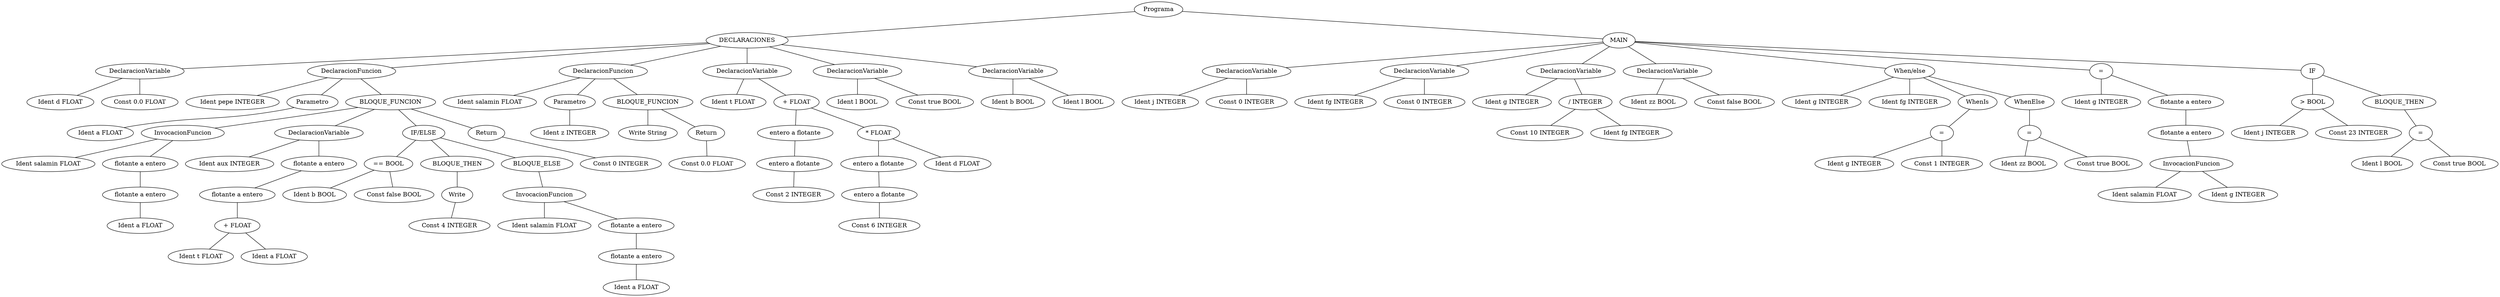 graph G {88 [label="Programa"]
89 [label="DECLARACIONES"]
88 -- 89
90 [label="DeclaracionVariable"]
89 -- 90
91 [label="Ident d FLOAT"]
90 -- 91
92 [label="Const 0.0 FLOAT"]
90 -- 92
93 [label="DeclaracionFuncion"]
89 -- 93
94 [label="Ident pepe INTEGER"]
93 -- 94
95 [label="Parametro"]
93 -- 95
96 [label="Ident a FLOAT"]
95 -- 96
97 [label="BLOQUE_FUNCION"]
93 -- 97
98 [label="InvocacionFuncion"]
97 -- 98
99 [label="Ident salamin FLOAT"]
98 -- 99
100 [label="flotante a entero"]
98 -- 100
101 [label="flotante a entero"]
100 -- 101
102 [label="Ident a FLOAT"]
101 -- 102
103 [label="DeclaracionVariable"]
97 -- 103
104 [label="Ident aux INTEGER"]
103 -- 104
105 [label="flotante a entero"]
103 -- 105
106 [label="flotante a entero"]
105 -- 106
107 [label="+ FLOAT"]
106 -- 107
108 [label="Ident t FLOAT"]
107 -- 108
109 [label="Ident a FLOAT"]
107 -- 109
110 [label="IF/ELSE"]
97 -- 110
111 [label="== BOOL"]
110 -- 111
112 [label="Ident b BOOL"]
111 -- 112
113 [label="Const false BOOL"]
111 -- 113
114 [label="BLOQUE_THEN"]
110 -- 114
115 [label="Write"]
114 -- 115
116 [label="Const 4 INTEGER"]
115 -- 116
117 [label="BLOQUE_ELSE"]
110 -- 117
118 [label="InvocacionFuncion"]
117 -- 118
119 [label="Ident salamin FLOAT"]
118 -- 119
120 [label="flotante a entero"]
118 -- 120
121 [label="flotante a entero"]
120 -- 121
122 [label="Ident a FLOAT"]
121 -- 122
123 [label="Return"]
97 -- 123
124 [label="Const 0 INTEGER"]
123 -- 124
125 [label="DeclaracionFuncion"]
89 -- 125
126 [label="Ident salamin FLOAT"]
125 -- 126
127 [label="Parametro"]
125 -- 127
128 [label="Ident z INTEGER"]
127 -- 128
129 [label="BLOQUE_FUNCION"]
125 -- 129
130 [label="Write String"]
129 -- 130
131 [label="Return"]
129 -- 131
132 [label="Const 0.0 FLOAT"]
131 -- 132
133 [label="DeclaracionVariable"]
89 -- 133
134 [label="Ident t FLOAT"]
133 -- 134
135 [label="+ FLOAT"]
133 -- 135
136 [label="entero a flotante"]
135 -- 136
137 [label="entero a flotante"]
136 -- 137
138 [label="Const 2 INTEGER"]
137 -- 138
139 [label="* FLOAT"]
135 -- 139
140 [label="entero a flotante"]
139 -- 140
141 [label="entero a flotante"]
140 -- 141
142 [label="Const 6 INTEGER"]
141 -- 142
143 [label="Ident d FLOAT"]
139 -- 143
144 [label="DeclaracionVariable"]
89 -- 144
145 [label="Ident l BOOL"]
144 -- 145
146 [label="Const true BOOL"]
144 -- 146
147 [label="DeclaracionVariable"]
89 -- 147
148 [label="Ident b BOOL"]
147 -- 148
149 [label="Ident l BOOL"]
147 -- 149
150 [label="MAIN"]
88 -- 150
151 [label="DeclaracionVariable"]
150 -- 151
152 [label="Ident j INTEGER"]
151 -- 152
153 [label="Const 0 INTEGER"]
151 -- 153
154 [label="DeclaracionVariable"]
150 -- 154
155 [label="Ident fg INTEGER"]
154 -- 155
156 [label="Const 0 INTEGER"]
154 -- 156
157 [label="DeclaracionVariable"]
150 -- 157
158 [label="Ident g INTEGER"]
157 -- 158
159 [label="/ INTEGER"]
157 -- 159
160 [label="Const 10 INTEGER"]
159 -- 160
161 [label="Ident fg INTEGER"]
159 -- 161
162 [label="DeclaracionVariable"]
150 -- 162
163 [label="Ident zz BOOL"]
162 -- 163
164 [label="Const false BOOL"]
162 -- 164
165 [label="When/else"]
150 -- 165
166 [label="Ident g INTEGER"]
165 -- 166
167 [label="Ident fg INTEGER"]
165 -- 167
168 [label="WhenIs"]
165 -- 168
169 [label="="]
168 -- 169
170 [label="Ident g INTEGER"]
169 -- 170
171 [label="Const 1 INTEGER"]
169 -- 171
172 [label="WhenElse"]
165 -- 172
173 [label="="]
172 -- 173
174 [label="Ident zz BOOL"]
173 -- 174
175 [label="Const true BOOL"]
173 -- 175
176 [label="="]
150 -- 176
177 [label="Ident g INTEGER"]
176 -- 177
178 [label="flotante a entero"]
176 -- 178
179 [label="flotante a entero"]
178 -- 179
180 [label="InvocacionFuncion"]
179 -- 180
181 [label="Ident salamin FLOAT"]
180 -- 181
182 [label="Ident g INTEGER"]
180 -- 182
183 [label="IF"]
150 -- 183
184 [label="> BOOL"]
183 -- 184
185 [label="Ident j INTEGER"]
184 -- 185
186 [label="Const 23 INTEGER"]
184 -- 186
187 [label="BLOQUE_THEN"]
183 -- 187
188 [label="="]
187 -- 188
189 [label="Ident l BOOL"]
188 -- 189
190 [label="Const true BOOL"]
188 -- 190
}
